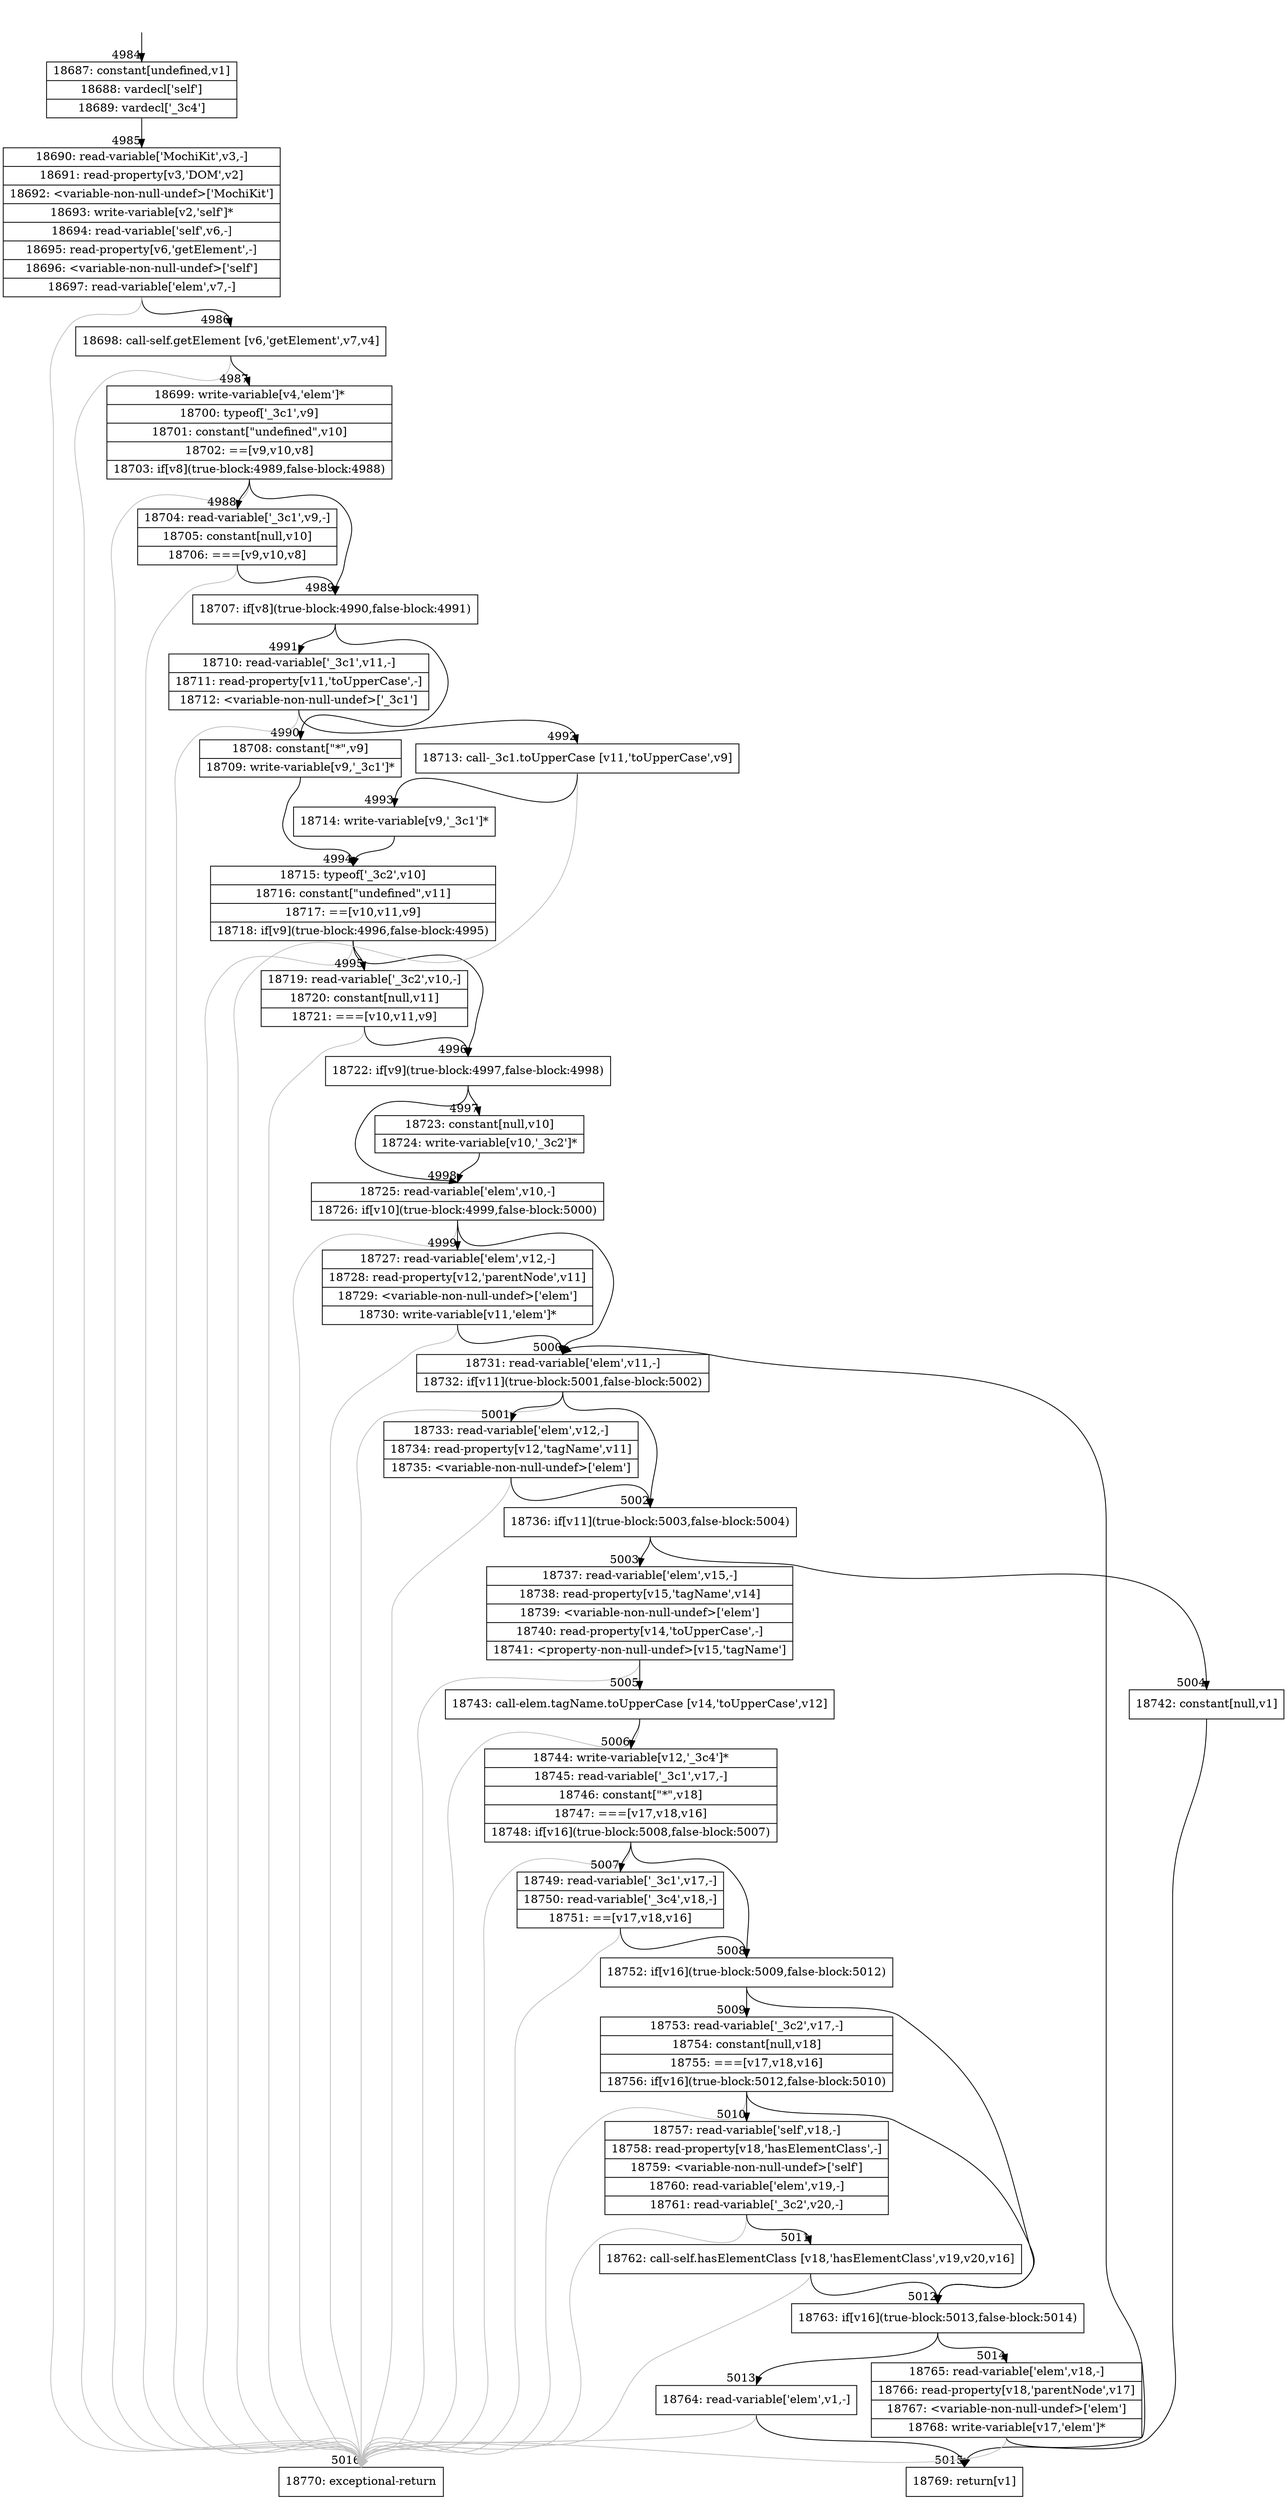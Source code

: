 digraph {
rankdir="TD"
BB_entry356[shape=none,label=""];
BB_entry356 -> BB4984 [tailport=s, headport=n, headlabel="    4984"]
BB4984 [shape=record label="{18687: constant[undefined,v1]|18688: vardecl['self']|18689: vardecl['_3c4']}" ] 
BB4984 -> BB4985 [tailport=s, headport=n, headlabel="      4985"]
BB4985 [shape=record label="{18690: read-variable['MochiKit',v3,-]|18691: read-property[v3,'DOM',v2]|18692: \<variable-non-null-undef\>['MochiKit']|18693: write-variable[v2,'self']*|18694: read-variable['self',v6,-]|18695: read-property[v6,'getElement',-]|18696: \<variable-non-null-undef\>['self']|18697: read-variable['elem',v7,-]}" ] 
BB4985 -> BB4986 [tailport=s, headport=n, headlabel="      4986"]
BB4985 -> BB5016 [tailport=s, headport=n, color=gray, headlabel="      5016"]
BB4986 [shape=record label="{18698: call-self.getElement [v6,'getElement',v7,v4]}" ] 
BB4986 -> BB4987 [tailport=s, headport=n, headlabel="      4987"]
BB4986 -> BB5016 [tailport=s, headport=n, color=gray]
BB4987 [shape=record label="{18699: write-variable[v4,'elem']*|18700: typeof['_3c1',v9]|18701: constant[\"undefined\",v10]|18702: ==[v9,v10,v8]|18703: if[v8](true-block:4989,false-block:4988)}" ] 
BB4987 -> BB4989 [tailport=s, headport=n, headlabel="      4989"]
BB4987 -> BB4988 [tailport=s, headport=n, headlabel="      4988"]
BB4987 -> BB5016 [tailport=s, headport=n, color=gray]
BB4988 [shape=record label="{18704: read-variable['_3c1',v9,-]|18705: constant[null,v10]|18706: ===[v9,v10,v8]}" ] 
BB4988 -> BB4989 [tailport=s, headport=n]
BB4988 -> BB5016 [tailport=s, headport=n, color=gray]
BB4989 [shape=record label="{18707: if[v8](true-block:4990,false-block:4991)}" ] 
BB4989 -> BB4990 [tailport=s, headport=n, headlabel="      4990"]
BB4989 -> BB4991 [tailport=s, headport=n, headlabel="      4991"]
BB4990 [shape=record label="{18708: constant[\"*\",v9]|18709: write-variable[v9,'_3c1']*}" ] 
BB4990 -> BB4994 [tailport=s, headport=n, headlabel="      4994"]
BB4991 [shape=record label="{18710: read-variable['_3c1',v11,-]|18711: read-property[v11,'toUpperCase',-]|18712: \<variable-non-null-undef\>['_3c1']}" ] 
BB4991 -> BB4992 [tailport=s, headport=n, headlabel="      4992"]
BB4991 -> BB5016 [tailport=s, headport=n, color=gray]
BB4992 [shape=record label="{18713: call-_3c1.toUpperCase [v11,'toUpperCase',v9]}" ] 
BB4992 -> BB4993 [tailport=s, headport=n, headlabel="      4993"]
BB4992 -> BB5016 [tailport=s, headport=n, color=gray]
BB4993 [shape=record label="{18714: write-variable[v9,'_3c1']*}" ] 
BB4993 -> BB4994 [tailport=s, headport=n]
BB4994 [shape=record label="{18715: typeof['_3c2',v10]|18716: constant[\"undefined\",v11]|18717: ==[v10,v11,v9]|18718: if[v9](true-block:4996,false-block:4995)}" ] 
BB4994 -> BB4996 [tailport=s, headport=n, headlabel="      4996"]
BB4994 -> BB4995 [tailport=s, headport=n, headlabel="      4995"]
BB4994 -> BB5016 [tailport=s, headport=n, color=gray]
BB4995 [shape=record label="{18719: read-variable['_3c2',v10,-]|18720: constant[null,v11]|18721: ===[v10,v11,v9]}" ] 
BB4995 -> BB4996 [tailport=s, headport=n]
BB4995 -> BB5016 [tailport=s, headport=n, color=gray]
BB4996 [shape=record label="{18722: if[v9](true-block:4997,false-block:4998)}" ] 
BB4996 -> BB4997 [tailport=s, headport=n, headlabel="      4997"]
BB4996 -> BB4998 [tailport=s, headport=n, headlabel="      4998"]
BB4997 [shape=record label="{18723: constant[null,v10]|18724: write-variable[v10,'_3c2']*}" ] 
BB4997 -> BB4998 [tailport=s, headport=n]
BB4998 [shape=record label="{18725: read-variable['elem',v10,-]|18726: if[v10](true-block:4999,false-block:5000)}" ] 
BB4998 -> BB4999 [tailport=s, headport=n, headlabel="      4999"]
BB4998 -> BB5000 [tailport=s, headport=n, headlabel="      5000"]
BB4998 -> BB5016 [tailport=s, headport=n, color=gray]
BB4999 [shape=record label="{18727: read-variable['elem',v12,-]|18728: read-property[v12,'parentNode',v11]|18729: \<variable-non-null-undef\>['elem']|18730: write-variable[v11,'elem']*}" ] 
BB4999 -> BB5000 [tailport=s, headport=n]
BB4999 -> BB5016 [tailport=s, headport=n, color=gray]
BB5000 [shape=record label="{18731: read-variable['elem',v11,-]|18732: if[v11](true-block:5001,false-block:5002)}" ] 
BB5000 -> BB5002 [tailport=s, headport=n, headlabel="      5002"]
BB5000 -> BB5001 [tailport=s, headport=n, headlabel="      5001"]
BB5000 -> BB5016 [tailport=s, headport=n, color=gray]
BB5001 [shape=record label="{18733: read-variable['elem',v12,-]|18734: read-property[v12,'tagName',v11]|18735: \<variable-non-null-undef\>['elem']}" ] 
BB5001 -> BB5002 [tailport=s, headport=n]
BB5001 -> BB5016 [tailport=s, headport=n, color=gray]
BB5002 [shape=record label="{18736: if[v11](true-block:5003,false-block:5004)}" ] 
BB5002 -> BB5003 [tailport=s, headport=n, headlabel="      5003"]
BB5002 -> BB5004 [tailport=s, headport=n, headlabel="      5004"]
BB5003 [shape=record label="{18737: read-variable['elem',v15,-]|18738: read-property[v15,'tagName',v14]|18739: \<variable-non-null-undef\>['elem']|18740: read-property[v14,'toUpperCase',-]|18741: \<property-non-null-undef\>[v15,'tagName']}" ] 
BB5003 -> BB5005 [tailport=s, headport=n, headlabel="      5005"]
BB5003 -> BB5016 [tailport=s, headport=n, color=gray]
BB5004 [shape=record label="{18742: constant[null,v1]}" ] 
BB5004 -> BB5015 [tailport=s, headport=n, headlabel="      5015"]
BB5005 [shape=record label="{18743: call-elem.tagName.toUpperCase [v14,'toUpperCase',v12]}" ] 
BB5005 -> BB5006 [tailport=s, headport=n, headlabel="      5006"]
BB5005 -> BB5016 [tailport=s, headport=n, color=gray]
BB5006 [shape=record label="{18744: write-variable[v12,'_3c4']*|18745: read-variable['_3c1',v17,-]|18746: constant[\"*\",v18]|18747: ===[v17,v18,v16]|18748: if[v16](true-block:5008,false-block:5007)}" ] 
BB5006 -> BB5008 [tailport=s, headport=n, headlabel="      5008"]
BB5006 -> BB5007 [tailport=s, headport=n, headlabel="      5007"]
BB5006 -> BB5016 [tailport=s, headport=n, color=gray]
BB5007 [shape=record label="{18749: read-variable['_3c1',v17,-]|18750: read-variable['_3c4',v18,-]|18751: ==[v17,v18,v16]}" ] 
BB5007 -> BB5008 [tailport=s, headport=n]
BB5007 -> BB5016 [tailport=s, headport=n, color=gray]
BB5008 [shape=record label="{18752: if[v16](true-block:5009,false-block:5012)}" ] 
BB5008 -> BB5012 [tailport=s, headport=n, headlabel="      5012"]
BB5008 -> BB5009 [tailport=s, headport=n, headlabel="      5009"]
BB5009 [shape=record label="{18753: read-variable['_3c2',v17,-]|18754: constant[null,v18]|18755: ===[v17,v18,v16]|18756: if[v16](true-block:5012,false-block:5010)}" ] 
BB5009 -> BB5012 [tailport=s, headport=n]
BB5009 -> BB5010 [tailport=s, headport=n, headlabel="      5010"]
BB5009 -> BB5016 [tailport=s, headport=n, color=gray]
BB5010 [shape=record label="{18757: read-variable['self',v18,-]|18758: read-property[v18,'hasElementClass',-]|18759: \<variable-non-null-undef\>['self']|18760: read-variable['elem',v19,-]|18761: read-variable['_3c2',v20,-]}" ] 
BB5010 -> BB5011 [tailport=s, headport=n, headlabel="      5011"]
BB5010 -> BB5016 [tailport=s, headport=n, color=gray]
BB5011 [shape=record label="{18762: call-self.hasElementClass [v18,'hasElementClass',v19,v20,v16]}" ] 
BB5011 -> BB5012 [tailport=s, headport=n]
BB5011 -> BB5016 [tailport=s, headport=n, color=gray]
BB5012 [shape=record label="{18763: if[v16](true-block:5013,false-block:5014)}" ] 
BB5012 -> BB5013 [tailport=s, headport=n, headlabel="      5013"]
BB5012 -> BB5014 [tailport=s, headport=n, headlabel="      5014"]
BB5013 [shape=record label="{18764: read-variable['elem',v1,-]}" ] 
BB5013 -> BB5015 [tailport=s, headport=n]
BB5013 -> BB5016 [tailport=s, headport=n, color=gray]
BB5014 [shape=record label="{18765: read-variable['elem',v18,-]|18766: read-property[v18,'parentNode',v17]|18767: \<variable-non-null-undef\>['elem']|18768: write-variable[v17,'elem']*}" ] 
BB5014 -> BB5000 [tailport=s, headport=n]
BB5014 -> BB5016 [tailport=s, headport=n, color=gray]
BB5015 [shape=record label="{18769: return[v1]}" ] 
BB5016 [shape=record label="{18770: exceptional-return}" ] 
//#$~ 3492
}
